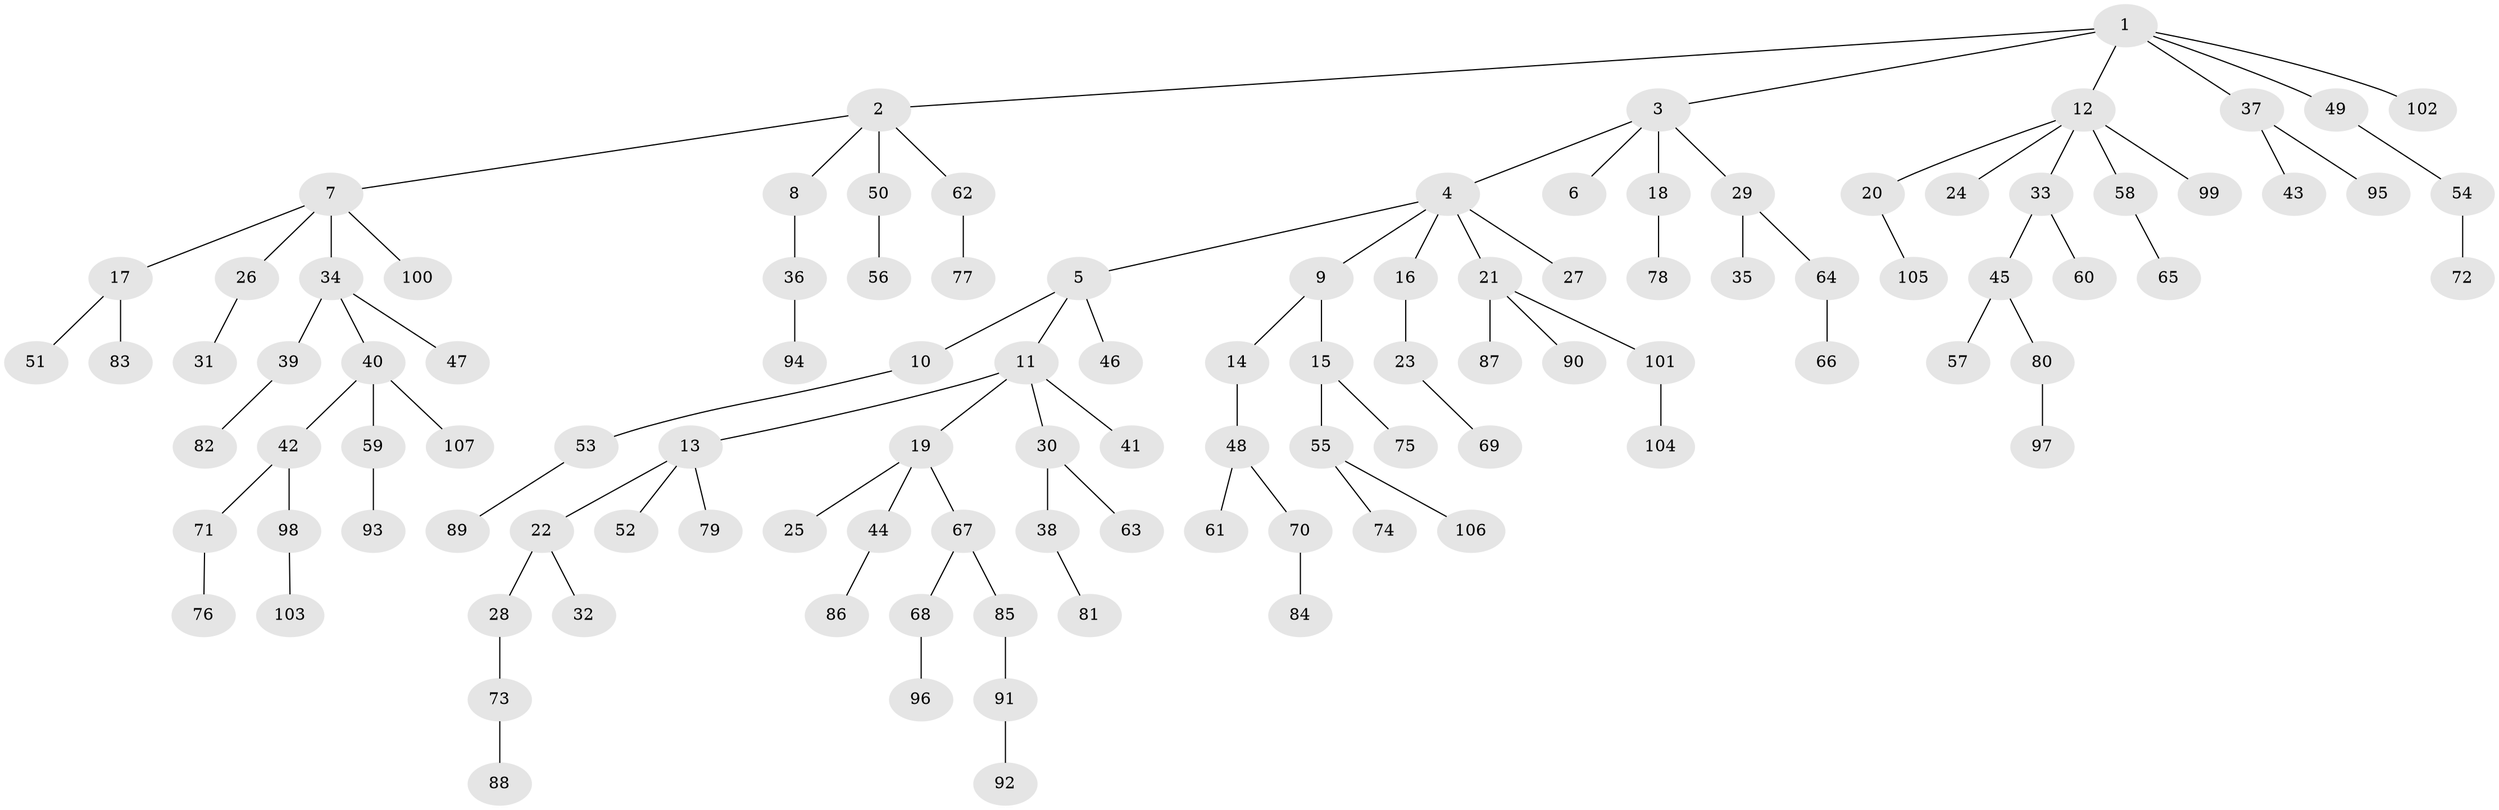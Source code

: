 // coarse degree distribution, {1: 0.84375, 2: 0.09375, 13: 0.03125, 16: 0.03125}
// Generated by graph-tools (version 1.1) at 2025/56/03/04/25 21:56:09]
// undirected, 107 vertices, 106 edges
graph export_dot {
graph [start="1"]
  node [color=gray90,style=filled];
  1;
  2;
  3;
  4;
  5;
  6;
  7;
  8;
  9;
  10;
  11;
  12;
  13;
  14;
  15;
  16;
  17;
  18;
  19;
  20;
  21;
  22;
  23;
  24;
  25;
  26;
  27;
  28;
  29;
  30;
  31;
  32;
  33;
  34;
  35;
  36;
  37;
  38;
  39;
  40;
  41;
  42;
  43;
  44;
  45;
  46;
  47;
  48;
  49;
  50;
  51;
  52;
  53;
  54;
  55;
  56;
  57;
  58;
  59;
  60;
  61;
  62;
  63;
  64;
  65;
  66;
  67;
  68;
  69;
  70;
  71;
  72;
  73;
  74;
  75;
  76;
  77;
  78;
  79;
  80;
  81;
  82;
  83;
  84;
  85;
  86;
  87;
  88;
  89;
  90;
  91;
  92;
  93;
  94;
  95;
  96;
  97;
  98;
  99;
  100;
  101;
  102;
  103;
  104;
  105;
  106;
  107;
  1 -- 2;
  1 -- 3;
  1 -- 12;
  1 -- 37;
  1 -- 49;
  1 -- 102;
  2 -- 7;
  2 -- 8;
  2 -- 50;
  2 -- 62;
  3 -- 4;
  3 -- 6;
  3 -- 18;
  3 -- 29;
  4 -- 5;
  4 -- 9;
  4 -- 16;
  4 -- 21;
  4 -- 27;
  5 -- 10;
  5 -- 11;
  5 -- 46;
  7 -- 17;
  7 -- 26;
  7 -- 34;
  7 -- 100;
  8 -- 36;
  9 -- 14;
  9 -- 15;
  10 -- 53;
  11 -- 13;
  11 -- 19;
  11 -- 30;
  11 -- 41;
  12 -- 20;
  12 -- 24;
  12 -- 33;
  12 -- 58;
  12 -- 99;
  13 -- 22;
  13 -- 52;
  13 -- 79;
  14 -- 48;
  15 -- 55;
  15 -- 75;
  16 -- 23;
  17 -- 51;
  17 -- 83;
  18 -- 78;
  19 -- 25;
  19 -- 44;
  19 -- 67;
  20 -- 105;
  21 -- 87;
  21 -- 90;
  21 -- 101;
  22 -- 28;
  22 -- 32;
  23 -- 69;
  26 -- 31;
  28 -- 73;
  29 -- 35;
  29 -- 64;
  30 -- 38;
  30 -- 63;
  33 -- 45;
  33 -- 60;
  34 -- 39;
  34 -- 40;
  34 -- 47;
  36 -- 94;
  37 -- 43;
  37 -- 95;
  38 -- 81;
  39 -- 82;
  40 -- 42;
  40 -- 59;
  40 -- 107;
  42 -- 71;
  42 -- 98;
  44 -- 86;
  45 -- 57;
  45 -- 80;
  48 -- 61;
  48 -- 70;
  49 -- 54;
  50 -- 56;
  53 -- 89;
  54 -- 72;
  55 -- 74;
  55 -- 106;
  58 -- 65;
  59 -- 93;
  62 -- 77;
  64 -- 66;
  67 -- 68;
  67 -- 85;
  68 -- 96;
  70 -- 84;
  71 -- 76;
  73 -- 88;
  80 -- 97;
  85 -- 91;
  91 -- 92;
  98 -- 103;
  101 -- 104;
}

